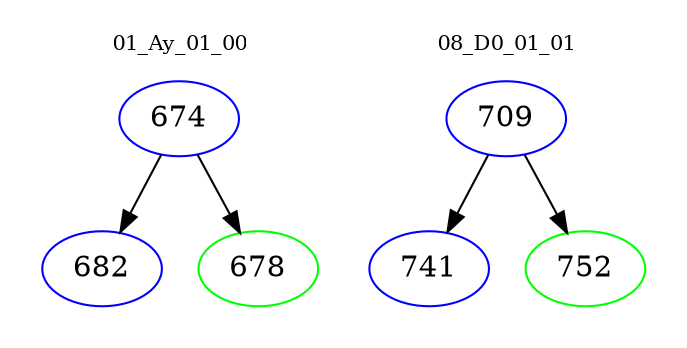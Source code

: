 digraph{
subgraph cluster_0 {
color = white
label = "01_Ay_01_00";
fontsize=10;
T0_674 [label="674", color="blue"]
T0_674 -> T0_682 [color="black"]
T0_682 [label="682", color="blue"]
T0_674 -> T0_678 [color="black"]
T0_678 [label="678", color="green"]
}
subgraph cluster_1 {
color = white
label = "08_D0_01_01";
fontsize=10;
T1_709 [label="709", color="blue"]
T1_709 -> T1_741 [color="black"]
T1_741 [label="741", color="blue"]
T1_709 -> T1_752 [color="black"]
T1_752 [label="752", color="green"]
}
}
